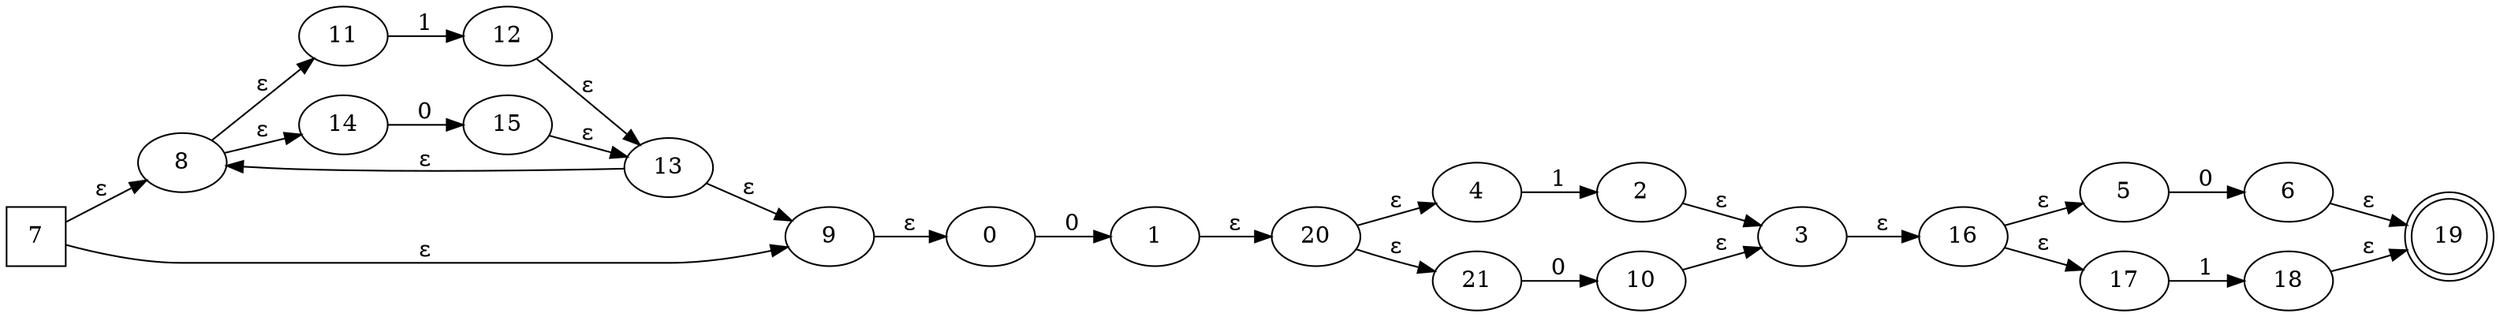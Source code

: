 digraph G {
	rankdir=LR;
	0->1[ label=0 ];
	2->3[ label=ɛ ];
	4->2[ label=1 ];
	5->6[ label=0 ];
	7->8[ label=ɛ ];
	7->9[ label=ɛ ];
	10->3[ label=ɛ ];
	11->12[ label=1 ];
	12->13[ label=ɛ ];
	14->15[ label=0 ];
	13->9[ label=ɛ ];
	13->8[ label=ɛ ];
	15->13[ label=ɛ ];
	9->0[ label=ɛ ];
	16->5[ label=ɛ ];
	16->17[ label=ɛ ];
	18->19[ label=ɛ ];
	3->16[ label=ɛ ];
	1->20[ label=ɛ ];
	20->21[ label=ɛ ];
	20->4[ label=ɛ ];
	8->14[ label=ɛ ];
	8->11[ label=ɛ ];
	21->10[ label=0 ];
	6->19[ label=ɛ ];
	17->18[ label=1 ];
	0;
	1;
	10;
	11;
	12;
	13;
	14;
	15;
	16;
	17;
	18;
	19 [ shape=doublecircle ];
	2;
	20;
	21;
	3;
	4;
	5;
	6;
	7 [ shape=square ];
	8;
	9;

}

